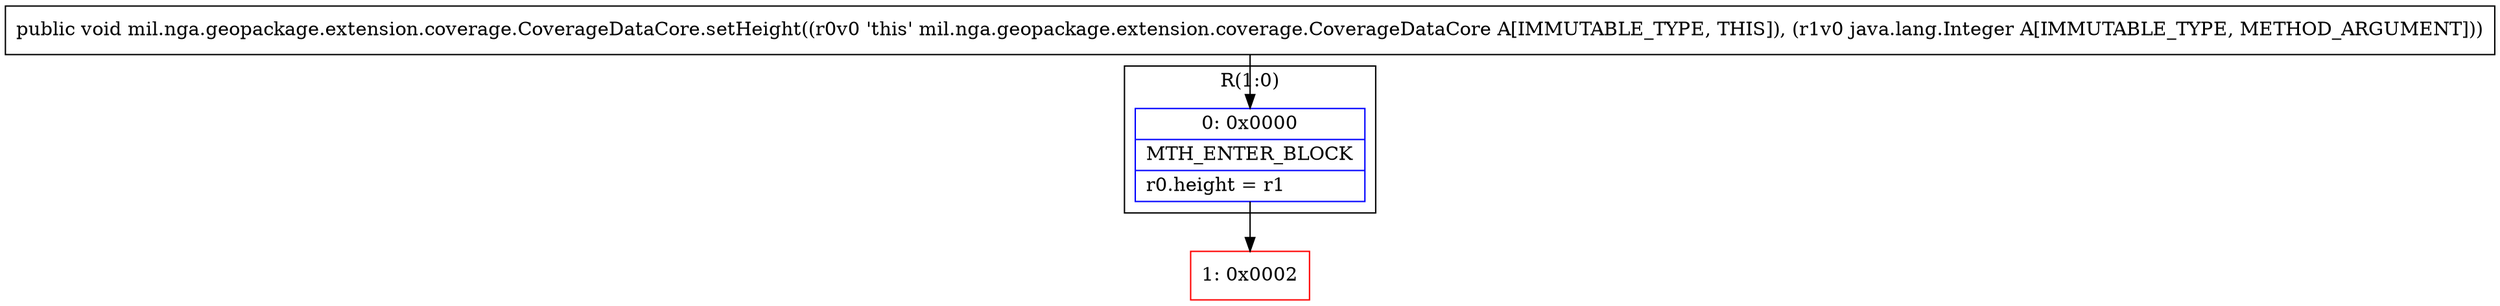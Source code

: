 digraph "CFG formil.nga.geopackage.extension.coverage.CoverageDataCore.setHeight(Ljava\/lang\/Integer;)V" {
subgraph cluster_Region_26683176 {
label = "R(1:0)";
node [shape=record,color=blue];
Node_0 [shape=record,label="{0\:\ 0x0000|MTH_ENTER_BLOCK\l|r0.height = r1\l}"];
}
Node_1 [shape=record,color=red,label="{1\:\ 0x0002}"];
MethodNode[shape=record,label="{public void mil.nga.geopackage.extension.coverage.CoverageDataCore.setHeight((r0v0 'this' mil.nga.geopackage.extension.coverage.CoverageDataCore A[IMMUTABLE_TYPE, THIS]), (r1v0 java.lang.Integer A[IMMUTABLE_TYPE, METHOD_ARGUMENT])) }"];
MethodNode -> Node_0;
Node_0 -> Node_1;
}

